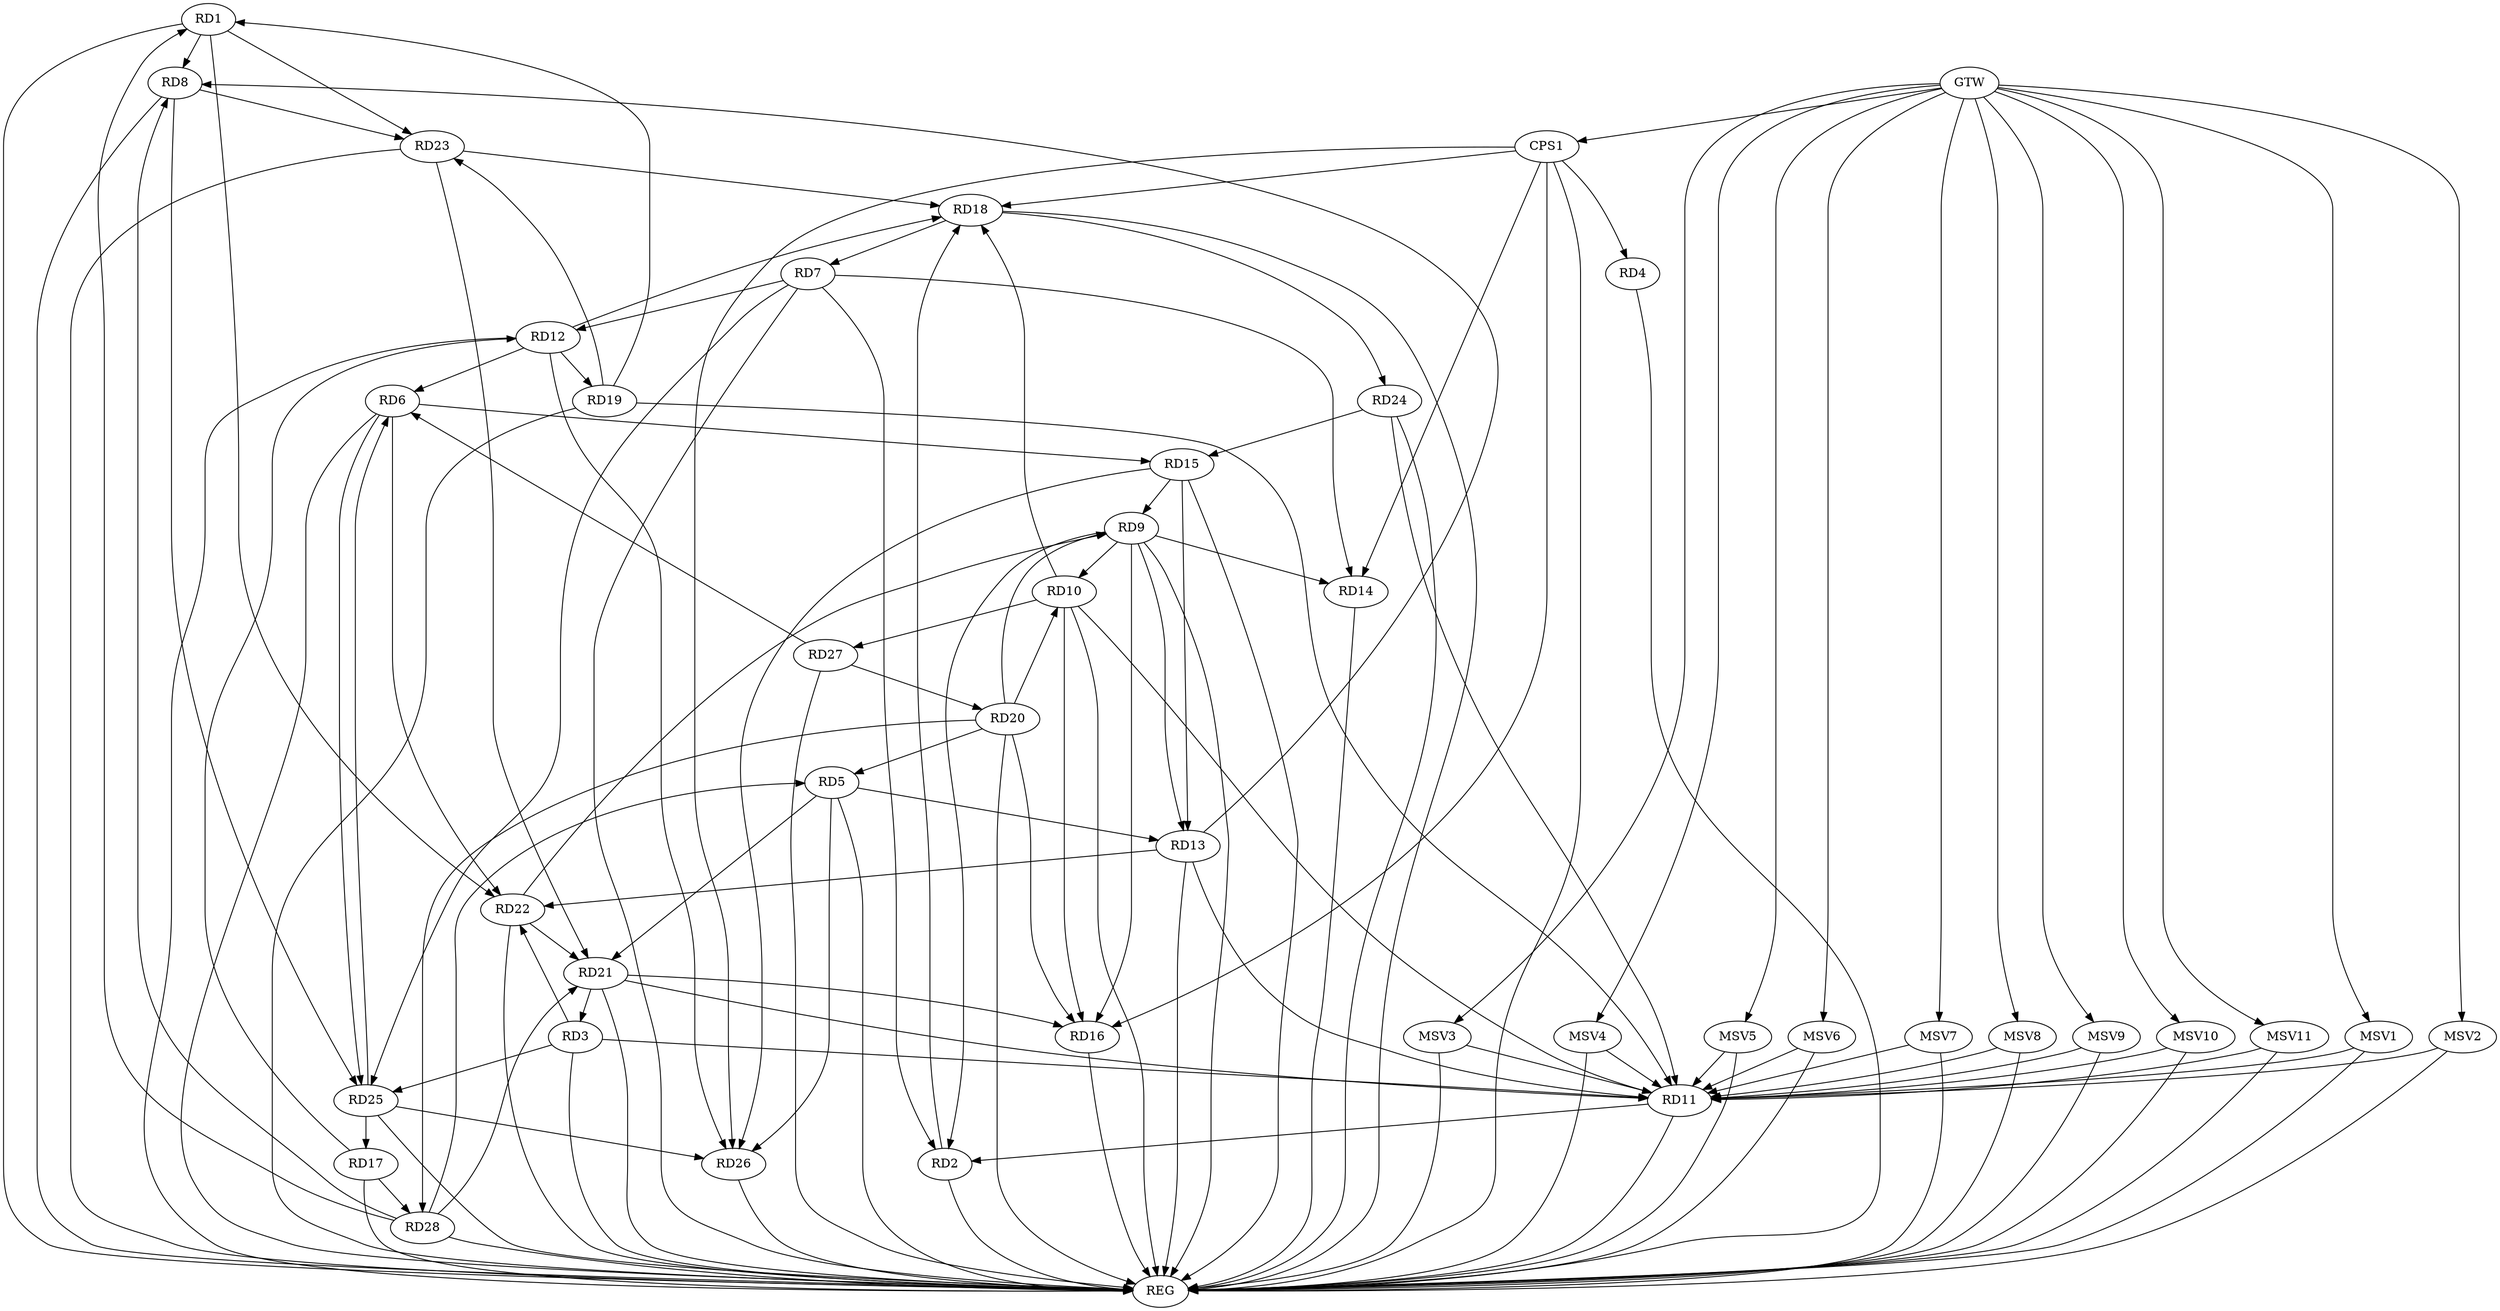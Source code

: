 strict digraph G {
  RD1 [ label="RD1" ];
  RD2 [ label="RD2" ];
  RD3 [ label="RD3" ];
  RD4 [ label="RD4" ];
  RD5 [ label="RD5" ];
  RD6 [ label="RD6" ];
  RD7 [ label="RD7" ];
  RD8 [ label="RD8" ];
  RD9 [ label="RD9" ];
  RD10 [ label="RD10" ];
  RD11 [ label="RD11" ];
  RD12 [ label="RD12" ];
  RD13 [ label="RD13" ];
  RD14 [ label="RD14" ];
  RD15 [ label="RD15" ];
  RD16 [ label="RD16" ];
  RD17 [ label="RD17" ];
  RD18 [ label="RD18" ];
  RD19 [ label="RD19" ];
  RD20 [ label="RD20" ];
  RD21 [ label="RD21" ];
  RD22 [ label="RD22" ];
  RD23 [ label="RD23" ];
  RD24 [ label="RD24" ];
  RD25 [ label="RD25" ];
  RD26 [ label="RD26" ];
  RD27 [ label="RD27" ];
  RD28 [ label="RD28" ];
  CPS1 [ label="CPS1" ];
  GTW [ label="GTW" ];
  REG [ label="REG" ];
  MSV1 [ label="MSV1" ];
  MSV2 [ label="MSV2" ];
  MSV3 [ label="MSV3" ];
  MSV4 [ label="MSV4" ];
  MSV5 [ label="MSV5" ];
  MSV6 [ label="MSV6" ];
  MSV7 [ label="MSV7" ];
  MSV8 [ label="MSV8" ];
  MSV9 [ label="MSV9" ];
  MSV10 [ label="MSV10" ];
  MSV11 [ label="MSV11" ];
  RD1 -> RD8;
  RD19 -> RD1;
  RD1 -> RD22;
  RD1 -> RD23;
  RD28 -> RD1;
  RD7 -> RD2;
  RD9 -> RD2;
  RD11 -> RD2;
  RD2 -> RD18;
  RD3 -> RD11;
  RD21 -> RD3;
  RD3 -> RD22;
  RD3 -> RD25;
  RD5 -> RD13;
  RD20 -> RD5;
  RD5 -> RD21;
  RD5 -> RD26;
  RD28 -> RD5;
  RD12 -> RD6;
  RD6 -> RD15;
  RD6 -> RD22;
  RD6 -> RD25;
  RD25 -> RD6;
  RD27 -> RD6;
  RD7 -> RD12;
  RD7 -> RD14;
  RD18 -> RD7;
  RD7 -> RD25;
  RD13 -> RD8;
  RD8 -> RD23;
  RD8 -> RD25;
  RD28 -> RD8;
  RD9 -> RD10;
  RD9 -> RD13;
  RD9 -> RD14;
  RD15 -> RD9;
  RD9 -> RD16;
  RD20 -> RD9;
  RD22 -> RD9;
  RD10 -> RD11;
  RD10 -> RD16;
  RD10 -> RD18;
  RD20 -> RD10;
  RD10 -> RD27;
  RD13 -> RD11;
  RD19 -> RD11;
  RD21 -> RD11;
  RD24 -> RD11;
  RD17 -> RD12;
  RD12 -> RD18;
  RD12 -> RD19;
  RD12 -> RD26;
  RD15 -> RD13;
  RD13 -> RD22;
  RD24 -> RD15;
  RD15 -> RD26;
  RD20 -> RD16;
  RD21 -> RD16;
  RD25 -> RD17;
  RD17 -> RD28;
  RD23 -> RD18;
  RD18 -> RD24;
  RD19 -> RD23;
  RD27 -> RD20;
  RD20 -> RD28;
  RD22 -> RD21;
  RD23 -> RD21;
  RD28 -> RD21;
  RD25 -> RD26;
  CPS1 -> RD4;
  CPS1 -> RD14;
  CPS1 -> RD16;
  CPS1 -> RD26;
  CPS1 -> RD18;
  GTW -> CPS1;
  RD1 -> REG;
  RD2 -> REG;
  RD3 -> REG;
  RD4 -> REG;
  RD5 -> REG;
  RD6 -> REG;
  RD7 -> REG;
  RD8 -> REG;
  RD9 -> REG;
  RD10 -> REG;
  RD11 -> REG;
  RD12 -> REG;
  RD13 -> REG;
  RD14 -> REG;
  RD15 -> REG;
  RD16 -> REG;
  RD17 -> REG;
  RD18 -> REG;
  RD19 -> REG;
  RD20 -> REG;
  RD21 -> REG;
  RD22 -> REG;
  RD23 -> REG;
  RD24 -> REG;
  RD25 -> REG;
  RD26 -> REG;
  RD27 -> REG;
  RD28 -> REG;
  CPS1 -> REG;
  MSV1 -> RD11;
  MSV2 -> RD11;
  GTW -> MSV1;
  MSV1 -> REG;
  GTW -> MSV2;
  MSV2 -> REG;
  MSV3 -> RD11;
  GTW -> MSV3;
  MSV3 -> REG;
  MSV4 -> RD11;
  GTW -> MSV4;
  MSV4 -> REG;
  MSV5 -> RD11;
  MSV6 -> RD11;
  GTW -> MSV5;
  MSV5 -> REG;
  GTW -> MSV6;
  MSV6 -> REG;
  MSV7 -> RD11;
  GTW -> MSV7;
  MSV7 -> REG;
  MSV8 -> RD11;
  MSV9 -> RD11;
  GTW -> MSV8;
  MSV8 -> REG;
  GTW -> MSV9;
  MSV9 -> REG;
  MSV10 -> RD11;
  MSV11 -> RD11;
  GTW -> MSV10;
  MSV10 -> REG;
  GTW -> MSV11;
  MSV11 -> REG;
}
